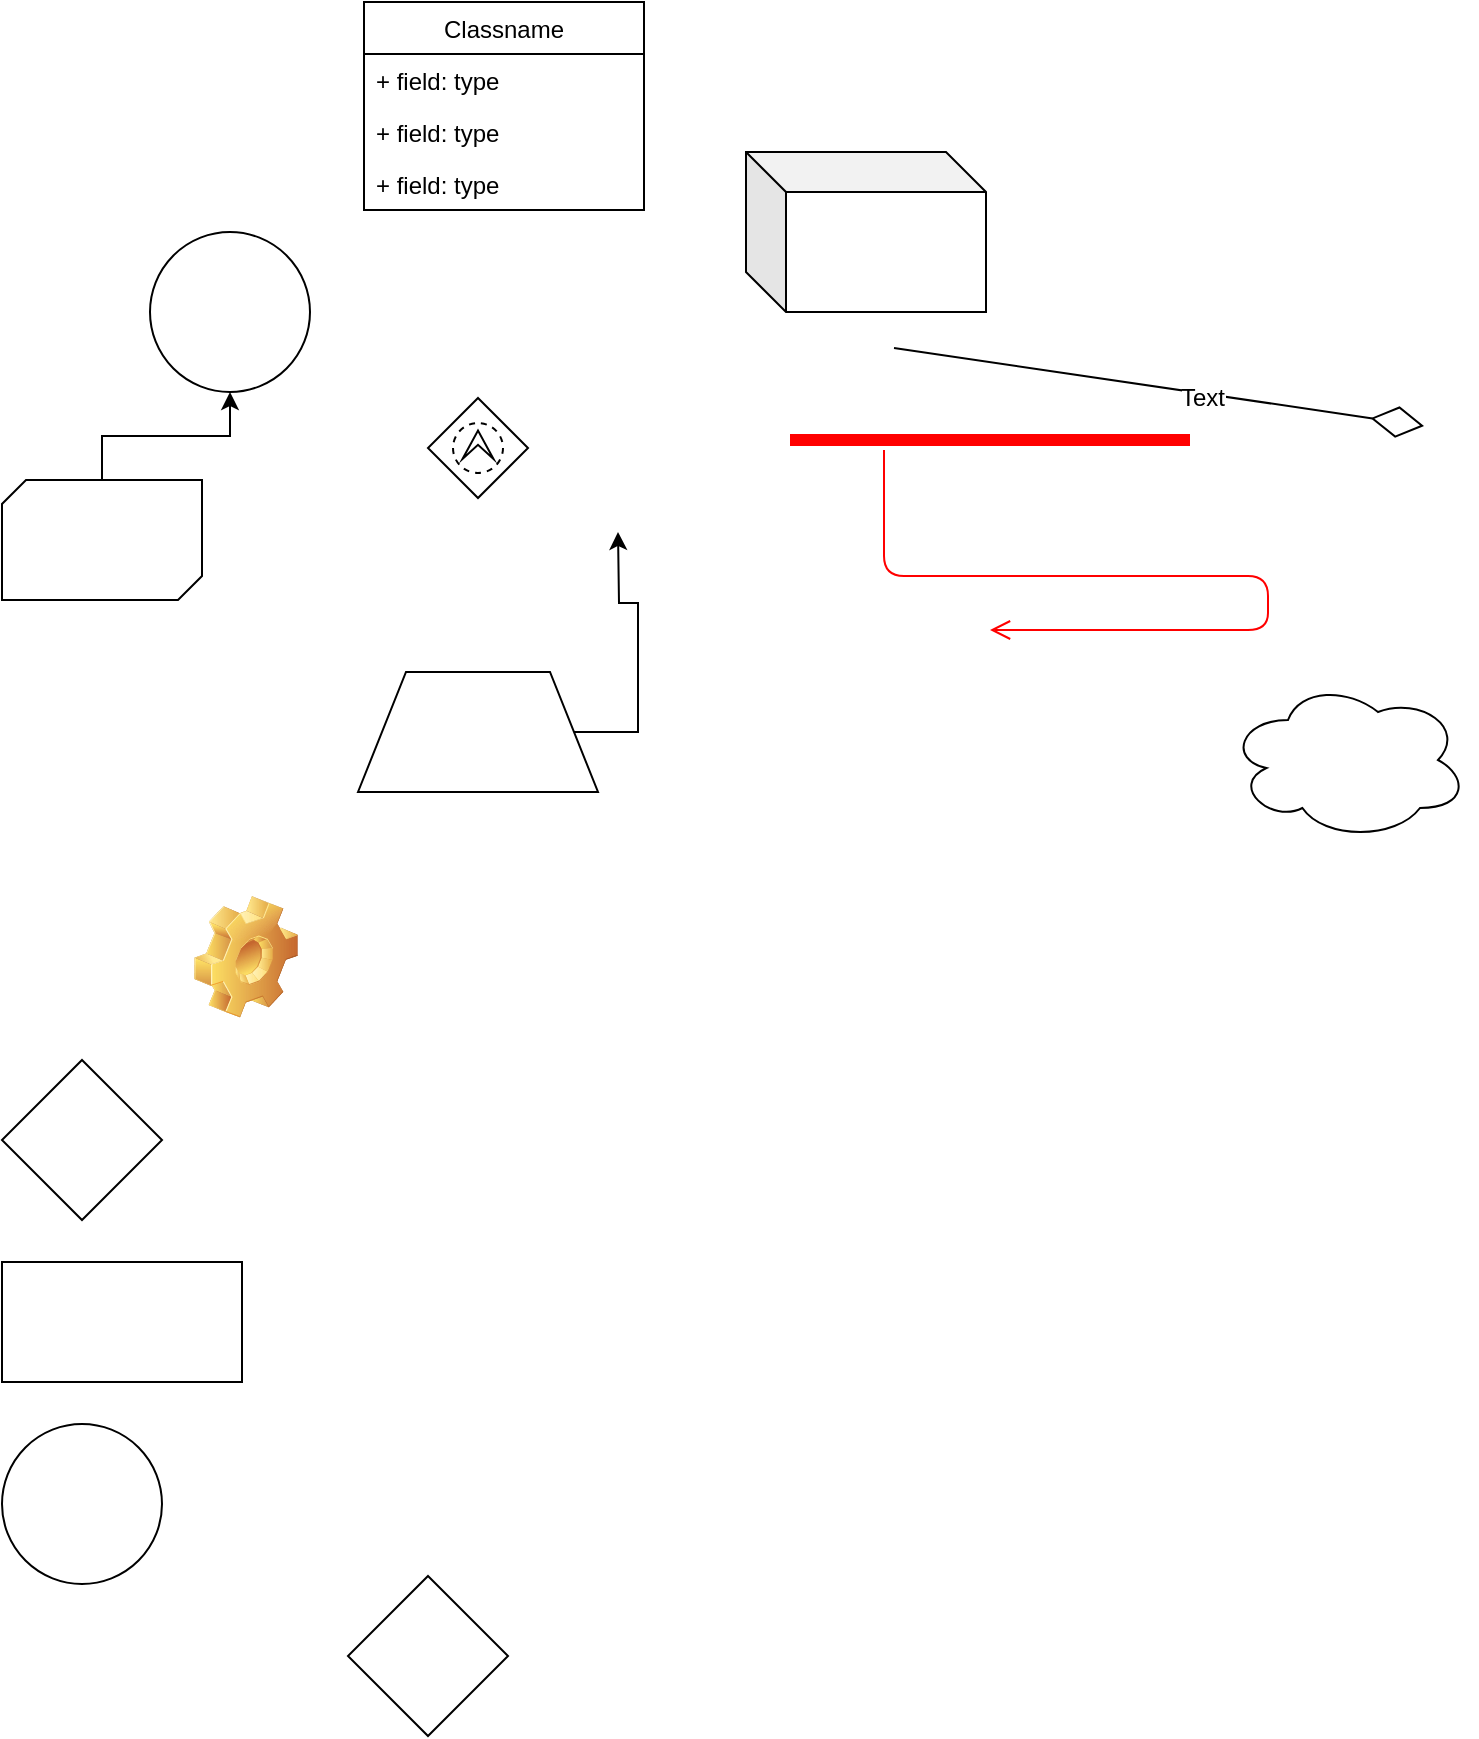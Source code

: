 <mxfile version="12.7.2" type="github"><diagram id="-xXl_QE5W_EBP_ND2HEr" name="Page-1"><mxGraphModel dx="4629" dy="1827" grid="0" gridSize="10" guides="1" tooltips="1" connect="1" arrows="1" fold="1" page="1" pageScale="1" pageWidth="1169" pageHeight="1654" math="0" shadow="0"><root><object label="" test="" id="0"><mxCell/></object><mxCell id="1" parent="0"/><mxCell id="J3w0lGUIC_cJyagCWIS_-1" value="" style="ellipse;whiteSpace=wrap;html=1;aspect=fixed;" vertex="1" parent="1"><mxGeometry x="56" y="170" width="80" height="80" as="geometry"/></mxCell><mxCell id="J3w0lGUIC_cJyagCWIS_-2" value="" style="shape=cube;whiteSpace=wrap;html=1;boundedLbl=1;backgroundOutline=1;darkOpacity=0.05;darkOpacity2=0.1;" vertex="1" parent="1"><mxGeometry x="354" y="130" width="120" height="80" as="geometry"/></mxCell><mxCell id="J3w0lGUIC_cJyagCWIS_-4" style="edgeStyle=orthogonalEdgeStyle;rounded=0;orthogonalLoop=1;jettySize=auto;html=1;" edge="1" parent="1" source="J3w0lGUIC_cJyagCWIS_-3"><mxGeometry relative="1" as="geometry"><mxPoint x="290" y="320" as="targetPoint"/></mxGeometry></mxCell><mxCell id="J3w0lGUIC_cJyagCWIS_-3" value="" style="shape=trapezoid;perimeter=trapezoidPerimeter;whiteSpace=wrap;html=1;" vertex="1" parent="1"><mxGeometry x="160" y="390" width="120" height="60" as="geometry"/></mxCell><mxCell id="J3w0lGUIC_cJyagCWIS_-5" value="" style="ellipse;shape=cloud;whiteSpace=wrap;html=1;" vertex="1" parent="1"><mxGeometry x="595" y="394" width="120" height="80" as="geometry"/></mxCell><mxCell id="J3w0lGUIC_cJyagCWIS_-6" value="" style="shape=image;html=1;verticalLabelPosition=bottom;labelBackgroundColor=#ffffff;verticalAlign=top;imageAspect=1;aspect=fixed;image=img/clipart/Gear_128x128.png" vertex="1" parent="1"><mxGeometry x="78" y="502" width="52" height="61" as="geometry"/></mxCell><mxCell id="J3w0lGUIC_cJyagCWIS_-7" value="" style="verticalLabelPosition=bottom;verticalAlign=top;html=1;shape=mxgraph.basic.diag_snip_rect;dx=6;" vertex="1" parent="1"><mxGeometry x="-18" y="294" width="100" height="60" as="geometry"/></mxCell><mxCell id="J3w0lGUIC_cJyagCWIS_-8" style="edgeStyle=orthogonalEdgeStyle;rounded=0;orthogonalLoop=1;jettySize=auto;html=1;exitX=0.5;exitY=0;exitDx=0;exitDy=0;exitPerimeter=0;entryX=0.5;entryY=1;entryDx=0;entryDy=0;" edge="1" parent="1" source="J3w0lGUIC_cJyagCWIS_-7" target="J3w0lGUIC_cJyagCWIS_-1"><mxGeometry relative="1" as="geometry"/></mxCell><mxCell id="J3w0lGUIC_cJyagCWIS_-9" value="Classname" style="swimlane;fontStyle=0;childLayout=stackLayout;horizontal=1;startSize=26;fillColor=none;horizontalStack=0;resizeParent=1;resizeParentMax=0;resizeLast=0;collapsible=1;marginBottom=0;" vertex="1" parent="1"><mxGeometry x="163" y="55" width="140" height="104" as="geometry"/></mxCell><mxCell id="J3w0lGUIC_cJyagCWIS_-10" value="+ field: type" style="text;strokeColor=none;fillColor=none;align=left;verticalAlign=top;spacingLeft=4;spacingRight=4;overflow=hidden;rotatable=0;points=[[0,0.5],[1,0.5]];portConstraint=eastwest;" vertex="1" parent="J3w0lGUIC_cJyagCWIS_-9"><mxGeometry y="26" width="140" height="26" as="geometry"/></mxCell><mxCell id="J3w0lGUIC_cJyagCWIS_-11" value="+ field: type" style="text;strokeColor=none;fillColor=none;align=left;verticalAlign=top;spacingLeft=4;spacingRight=4;overflow=hidden;rotatable=0;points=[[0,0.5],[1,0.5]];portConstraint=eastwest;" vertex="1" parent="J3w0lGUIC_cJyagCWIS_-9"><mxGeometry y="52" width="140" height="26" as="geometry"/></mxCell><mxCell id="J3w0lGUIC_cJyagCWIS_-12" value="+ field: type" style="text;strokeColor=none;fillColor=none;align=left;verticalAlign=top;spacingLeft=4;spacingRight=4;overflow=hidden;rotatable=0;points=[[0,0.5],[1,0.5]];portConstraint=eastwest;" vertex="1" parent="J3w0lGUIC_cJyagCWIS_-9"><mxGeometry y="78" width="140" height="26" as="geometry"/></mxCell><mxCell id="J3w0lGUIC_cJyagCWIS_-13" value="" style="shape=line;html=1;strokeWidth=6;strokeColor=#ff0000;" vertex="1" parent="1"><mxGeometry x="376" y="269" width="200" height="10" as="geometry"/></mxCell><mxCell id="J3w0lGUIC_cJyagCWIS_-14" value="" style="edgeStyle=orthogonalEdgeStyle;html=1;verticalAlign=bottom;endArrow=open;endSize=8;strokeColor=#ff0000;" edge="1" source="J3w0lGUIC_cJyagCWIS_-13" parent="1"><mxGeometry relative="1" as="geometry"><mxPoint x="476" y="369" as="targetPoint"/><Array as="points"><mxPoint x="423" y="342"/><mxPoint x="615" y="342"/></Array></mxGeometry></mxCell><mxCell id="J3w0lGUIC_cJyagCWIS_-15" value="" style="endArrow=diamondThin;endFill=0;endSize=24;html=1;" edge="1" parent="1"><mxGeometry width="160" relative="1" as="geometry"><mxPoint x="428" y="228" as="sourcePoint"/><mxPoint x="693" y="267" as="targetPoint"/></mxGeometry></mxCell><mxCell id="J3w0lGUIC_cJyagCWIS_-16" value="Text" style="text;html=1;align=center;verticalAlign=middle;resizable=0;points=[];labelBackgroundColor=#ffffff;" vertex="1" connectable="0" parent="J3w0lGUIC_cJyagCWIS_-15"><mxGeometry x="0.166" y="-2" relative="1" as="geometry"><mxPoint as="offset"/></mxGeometry></mxCell><mxCell id="J3w0lGUIC_cJyagCWIS_-17" value="" style="shape=mxgraph.bpmn.shape;html=1;verticalLabelPosition=bottom;labelBackgroundColor=#ffffff;verticalAlign=top;align=center;perimeter=rhombusPerimeter;background=gateway;outlineConnect=0;outline=eventNonint;symbol=escalation;" vertex="1" parent="1"><mxGeometry x="195" y="253" width="50" height="50" as="geometry"/></mxCell><mxCell id="J3w0lGUIC_cJyagCWIS_-18" value="" style="rhombus;whiteSpace=wrap;html=1;" vertex="1" parent="1"><mxGeometry x="-18" y="584" width="80" height="80" as="geometry"/></mxCell><mxCell id="J3w0lGUIC_cJyagCWIS_-19" value="" style="whiteSpace=wrap;html=1;" vertex="1" parent="1"><mxGeometry x="-18" y="685" width="120" height="60" as="geometry"/></mxCell><mxCell id="J3w0lGUIC_cJyagCWIS_-20" value="" style="ellipse;whiteSpace=wrap;html=1;" vertex="1" parent="1"><mxGeometry x="-18" y="766" width="80" height="80" as="geometry"/></mxCell><mxCell id="J3w0lGUIC_cJyagCWIS_-21" value="" style="rhombus;whiteSpace=wrap;html=1;" vertex="1" parent="1"><mxGeometry x="155" y="842" width="80" height="80" as="geometry"/></mxCell></root></mxGraphModel></diagram></mxfile>